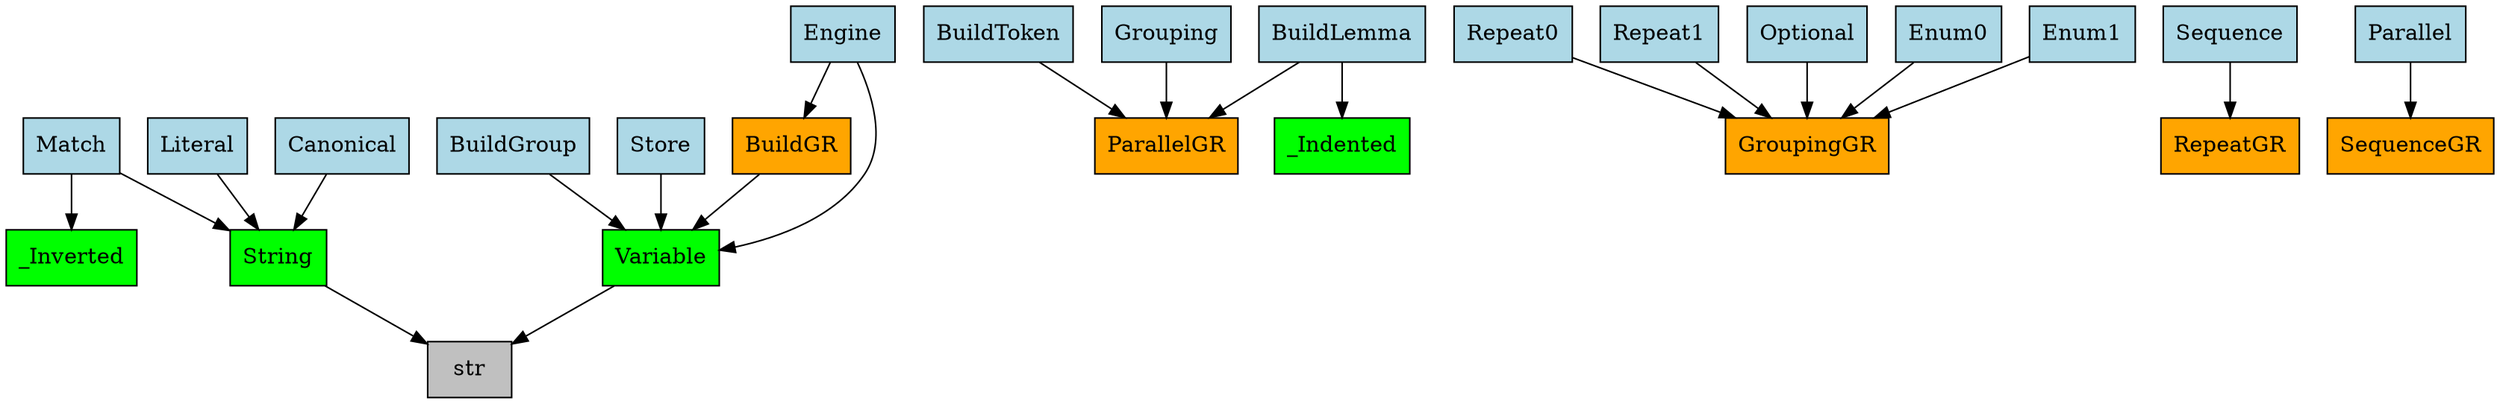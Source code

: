 digraph {
	0 [label=BuildGR fillcolor=orange shape=rect style=filled]
	1 [label=Variable fillcolor=lime shape=rect style=filled]
	2 [label=BuildToken fillcolor=lightblue shape=rect style=filled]
	3 [label=ParallelGR fillcolor=orange shape=rect style=filled]
	4 [label=BuildLemma fillcolor=lightblue shape=rect style=filled]
	5 [label=_Indented fillcolor=lime shape=rect style=filled]
	6 [label=BuildGroup fillcolor=lightblue shape=rect style=filled]
	7 [label=Match fillcolor=lightblue shape=rect style=filled]
	8 [label=_Inverted fillcolor=lime shape=rect style=filled]
	9 [label=String fillcolor=lime shape=rect style=filled]
	10 [label=Literal fillcolor=lightblue shape=rect style=filled]
	11 [label=Canonical fillcolor=lightblue shape=rect style=filled]
	12 [label=Store fillcolor=lightblue shape=rect style=filled]
	13 [label=Grouping fillcolor=lightblue shape=rect style=filled]
	14 [label=Repeat0 fillcolor=lightblue shape=rect style=filled]
	15 [label=GroupingGR fillcolor=orange shape=rect style=filled]
	16 [label=Repeat1 fillcolor=lightblue shape=rect style=filled]
	17 [label=Optional fillcolor=lightblue shape=rect style=filled]
	18 [label=Enum0 fillcolor=lightblue shape=rect style=filled]
	19 [label=Enum1 fillcolor=lightblue shape=rect style=filled]
	20 [label=Sequence fillcolor=lightblue shape=rect style=filled]
	21 [label=RepeatGR fillcolor=orange shape=rect style=filled]
	22 [label=Parallel fillcolor=lightblue shape=rect style=filled]
	23 [label=SequenceGR fillcolor=orange shape=rect style=filled]
	24 [label=Engine fillcolor=lightblue shape=rect style=filled]
	25 [label=str fillcolor=gray shape=rect style=filled]
	0 -> 1
	2 -> 3
	4 -> 5
	4 -> 3
	6 -> 1
	7 -> 8
	7 -> 9
	10 -> 9
	11 -> 9
	12 -> 1
	13 -> 3
	14 -> 15
	16 -> 15
	17 -> 15
	18 -> 15
	19 -> 15
	20 -> 21
	22 -> 23
	24 -> 0
	24 -> 1
	1 -> 25
	9 -> 25
}
